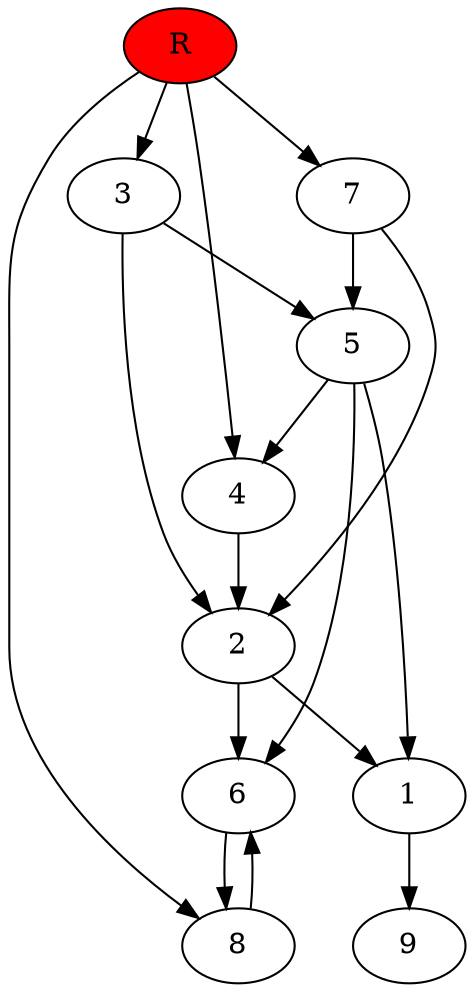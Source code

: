 digraph prb76861 {
	1
	2
	3
	4
	5
	6
	7
	8
	R [fillcolor="#ff0000" style=filled]
	1 -> 9
	2 -> 1
	2 -> 6
	3 -> 2
	3 -> 5
	4 -> 2
	5 -> 1
	5 -> 4
	5 -> 6
	6 -> 8
	7 -> 2
	7 -> 5
	8 -> 6
	R -> 3
	R -> 4
	R -> 7
	R -> 8
}
